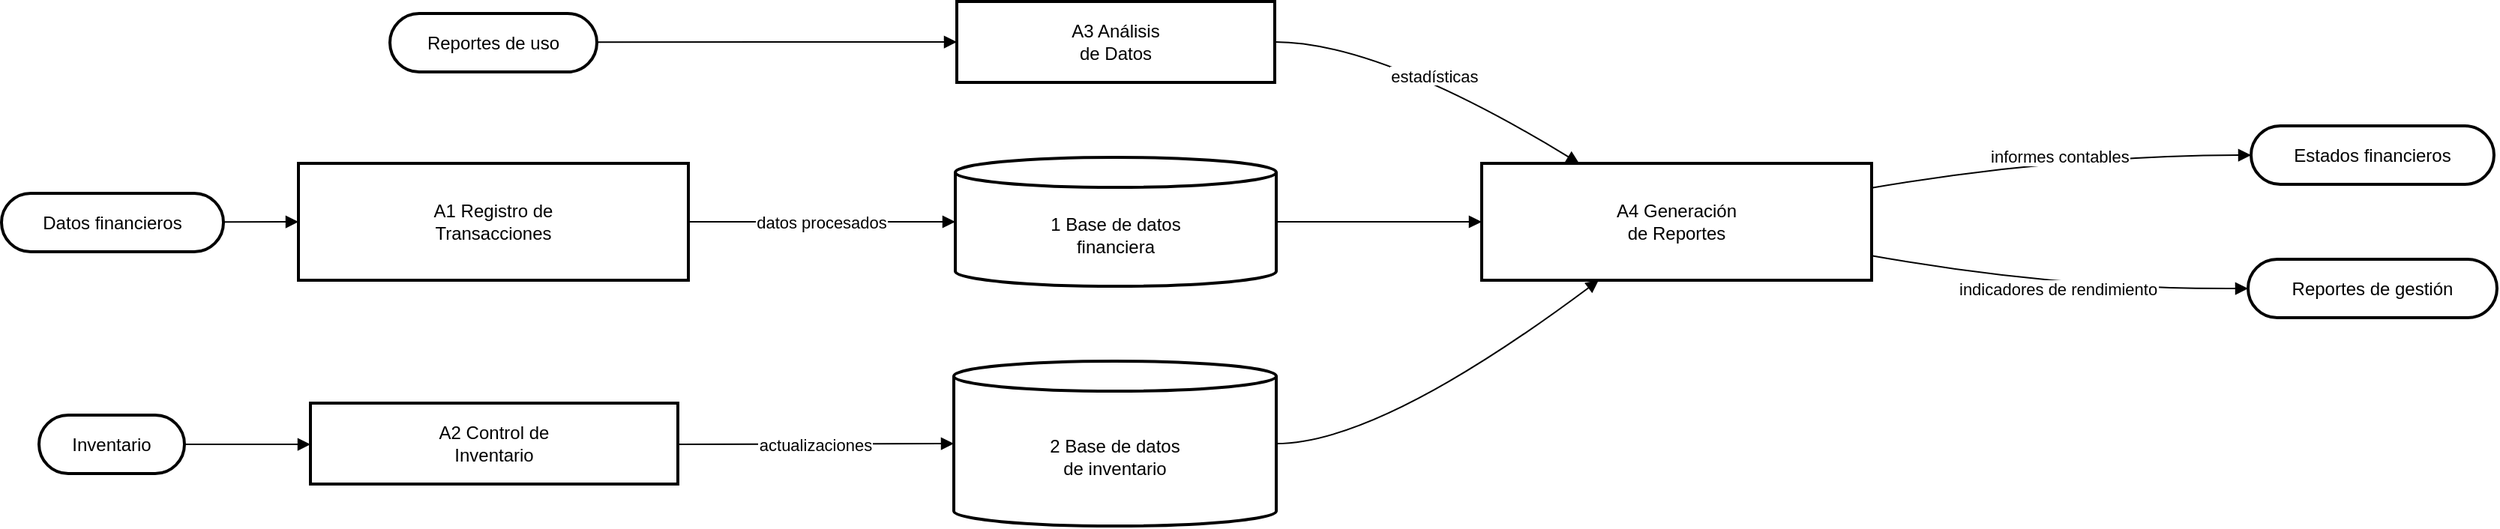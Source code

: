 <mxfile version="27.1.5">
  <diagram name="Page-1" id="C0dSzgZAGxPnvNgpUvUg">
    <mxGraphModel dx="1144" dy="660" grid="1" gridSize="10" guides="1" tooltips="1" connect="1" arrows="1" fold="1" page="1" pageScale="1" pageWidth="850" pageHeight="1100" math="0" shadow="0">
      <root>
        <mxCell id="0" />
        <mxCell id="1" parent="0" />
        <mxCell id="GajSdVImSGX_FDYT7U-b-1" value="Datos financieros" style="rounded=1;whiteSpace=wrap;arcSize=50;strokeWidth=2;" vertex="1" parent="1">
          <mxGeometry x="20" y="238" width="148" height="39" as="geometry" />
        </mxCell>
        <mxCell id="GajSdVImSGX_FDYT7U-b-2" value="A1 Registro de&#xa;Transacciones" style="whiteSpace=wrap;strokeWidth=2;" vertex="1" parent="1">
          <mxGeometry x="218" y="218" width="260" height="78" as="geometry" />
        </mxCell>
        <mxCell id="GajSdVImSGX_FDYT7U-b-3" value="Inventario" style="rounded=1;whiteSpace=wrap;arcSize=50;strokeWidth=2;" vertex="1" parent="1">
          <mxGeometry x="45" y="386" width="97" height="39" as="geometry" />
        </mxCell>
        <mxCell id="GajSdVImSGX_FDYT7U-b-4" value="A2 Control de&#xa;Inventario" style="whiteSpace=wrap;strokeWidth=2;" vertex="1" parent="1">
          <mxGeometry x="226" y="378" width="245" height="54" as="geometry" />
        </mxCell>
        <mxCell id="GajSdVImSGX_FDYT7U-b-5" value="Reportes de uso" style="rounded=1;whiteSpace=wrap;arcSize=50;strokeWidth=2;" vertex="1" parent="1">
          <mxGeometry x="279" y="118" width="138" height="39" as="geometry" />
        </mxCell>
        <mxCell id="GajSdVImSGX_FDYT7U-b-6" value="A3 Análisis&#xa;de Datos" style="whiteSpace=wrap;strokeWidth=2;" vertex="1" parent="1">
          <mxGeometry x="657" y="110" width="212" height="54" as="geometry" />
        </mxCell>
        <mxCell id="GajSdVImSGX_FDYT7U-b-7" value="1 Base de datos&#xa;financiera" style="shape=cylinder3;boundedLbl=1;backgroundOutline=1;size=10;strokeWidth=2;whiteSpace=wrap;" vertex="1" parent="1">
          <mxGeometry x="656" y="214" width="214" height="86" as="geometry" />
        </mxCell>
        <mxCell id="GajSdVImSGX_FDYT7U-b-8" value="2 Base de datos&#xa;de inventario" style="shape=cylinder3;boundedLbl=1;backgroundOutline=1;size=10;strokeWidth=2;whiteSpace=wrap;" vertex="1" parent="1">
          <mxGeometry x="655" y="350" width="215" height="110" as="geometry" />
        </mxCell>
        <mxCell id="GajSdVImSGX_FDYT7U-b-9" value="A4 Generación&#xa;de Reportes" style="whiteSpace=wrap;strokeWidth=2;" vertex="1" parent="1">
          <mxGeometry x="1007" y="218" width="260" height="78" as="geometry" />
        </mxCell>
        <mxCell id="GajSdVImSGX_FDYT7U-b-10" value="Estados financieros" style="rounded=1;whiteSpace=wrap;arcSize=50;strokeWidth=2;" vertex="1" parent="1">
          <mxGeometry x="1520" y="193" width="162" height="39" as="geometry" />
        </mxCell>
        <mxCell id="GajSdVImSGX_FDYT7U-b-11" value="Reportes de gestión" style="rounded=1;whiteSpace=wrap;arcSize=50;strokeWidth=2;" vertex="1" parent="1">
          <mxGeometry x="1518" y="282" width="166" height="39" as="geometry" />
        </mxCell>
        <mxCell id="GajSdVImSGX_FDYT7U-b-12" value="" style="curved=1;startArrow=none;endArrow=block;exitX=1;exitY=0.49;entryX=0;entryY=0.5;rounded=0;" edge="1" parent="1" source="GajSdVImSGX_FDYT7U-b-1" target="GajSdVImSGX_FDYT7U-b-2">
          <mxGeometry relative="1" as="geometry">
            <Array as="points" />
          </mxGeometry>
        </mxCell>
        <mxCell id="GajSdVImSGX_FDYT7U-b-13" value="" style="curved=1;startArrow=none;endArrow=block;exitX=1.01;exitY=0.5;entryX=0;entryY=0.51;rounded=0;" edge="1" parent="1" source="GajSdVImSGX_FDYT7U-b-3" target="GajSdVImSGX_FDYT7U-b-4">
          <mxGeometry relative="1" as="geometry">
            <Array as="points" />
          </mxGeometry>
        </mxCell>
        <mxCell id="GajSdVImSGX_FDYT7U-b-14" value="" style="curved=1;startArrow=none;endArrow=block;exitX=1;exitY=0.49;entryX=0;entryY=0.5;rounded=0;" edge="1" parent="1" source="GajSdVImSGX_FDYT7U-b-5" target="GajSdVImSGX_FDYT7U-b-6">
          <mxGeometry relative="1" as="geometry">
            <Array as="points" />
          </mxGeometry>
        </mxCell>
        <mxCell id="GajSdVImSGX_FDYT7U-b-15" value="datos procesados" style="curved=1;startArrow=none;endArrow=block;exitX=1;exitY=0.5;entryX=0;entryY=0.5;rounded=0;" edge="1" parent="1" source="GajSdVImSGX_FDYT7U-b-2" target="GajSdVImSGX_FDYT7U-b-7">
          <mxGeometry relative="1" as="geometry">
            <Array as="points" />
          </mxGeometry>
        </mxCell>
        <mxCell id="GajSdVImSGX_FDYT7U-b-16" value="actualizaciones" style="curved=1;startArrow=none;endArrow=block;exitX=1;exitY=0.51;entryX=0;entryY=0.5;rounded=0;" edge="1" parent="1" source="GajSdVImSGX_FDYT7U-b-4" target="GajSdVImSGX_FDYT7U-b-8">
          <mxGeometry relative="1" as="geometry">
            <Array as="points" />
          </mxGeometry>
        </mxCell>
        <mxCell id="GajSdVImSGX_FDYT7U-b-17" value="estadísticas" style="curved=1;startArrow=none;endArrow=block;exitX=1;exitY=0.5;entryX=0.25;entryY=0;rounded=0;" edge="1" parent="1" source="GajSdVImSGX_FDYT7U-b-6" target="GajSdVImSGX_FDYT7U-b-9">
          <mxGeometry relative="1" as="geometry">
            <Array as="points">
              <mxPoint x="939" y="137" />
            </Array>
          </mxGeometry>
        </mxCell>
        <mxCell id="GajSdVImSGX_FDYT7U-b-18" value="" style="curved=1;startArrow=none;endArrow=block;exitX=1;exitY=0.5;entryX=0;entryY=0.5;rounded=0;" edge="1" parent="1" source="GajSdVImSGX_FDYT7U-b-7" target="GajSdVImSGX_FDYT7U-b-9">
          <mxGeometry relative="1" as="geometry">
            <Array as="points" />
          </mxGeometry>
        </mxCell>
        <mxCell id="GajSdVImSGX_FDYT7U-b-19" value="" style="curved=1;startArrow=none;endArrow=block;exitX=1;exitY=0.5;entryX=0.3;entryY=1;rounded=0;" edge="1" parent="1" source="GajSdVImSGX_FDYT7U-b-8" target="GajSdVImSGX_FDYT7U-b-9">
          <mxGeometry relative="1" as="geometry">
            <Array as="points">
              <mxPoint x="939" y="405" />
            </Array>
          </mxGeometry>
        </mxCell>
        <mxCell id="GajSdVImSGX_FDYT7U-b-20" value="informes contables" style="curved=1;startArrow=none;endArrow=block;exitX=1;exitY=0.21;entryX=0;entryY=0.5;rounded=0;" edge="1" parent="1" source="GajSdVImSGX_FDYT7U-b-9" target="GajSdVImSGX_FDYT7U-b-10">
          <mxGeometry relative="1" as="geometry">
            <Array as="points">
              <mxPoint x="1393" y="213" />
            </Array>
          </mxGeometry>
        </mxCell>
        <mxCell id="GajSdVImSGX_FDYT7U-b-21" value="indicadores de rendimiento" style="curved=1;startArrow=none;endArrow=block;exitX=1;exitY=0.79;entryX=0;entryY=0.5;rounded=0;" edge="1" parent="1" source="GajSdVImSGX_FDYT7U-b-9" target="GajSdVImSGX_FDYT7U-b-11">
          <mxGeometry relative="1" as="geometry">
            <Array as="points">
              <mxPoint x="1393" y="302" />
            </Array>
          </mxGeometry>
        </mxCell>
      </root>
    </mxGraphModel>
  </diagram>
</mxfile>
